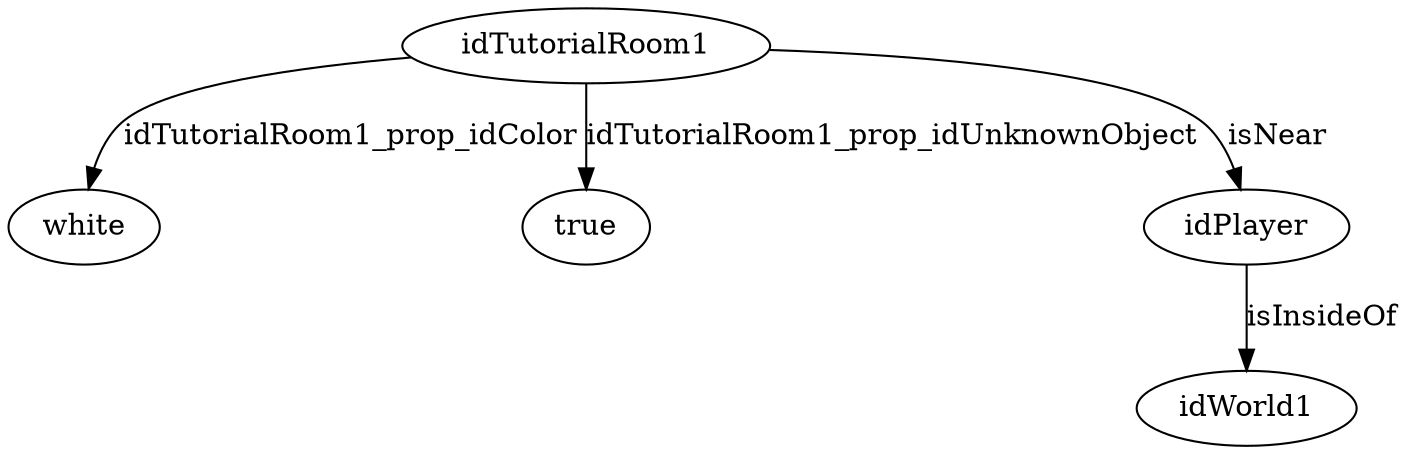 strict digraph  {
idTutorialRoom1 [node_type=entity_node, root=root];
white;
true;
idPlayer;
idWorld1;
idTutorialRoom1 -> white  [edge_type=property, label=idTutorialRoom1_prop_idColor];
idTutorialRoom1 -> true  [edge_type=property, label=idTutorialRoom1_prop_idUnknownObject];
idTutorialRoom1 -> idPlayer  [edge_type=relationship, label=isNear];
idPlayer -> idWorld1  [edge_type=relationship, label=isInsideOf];
}
